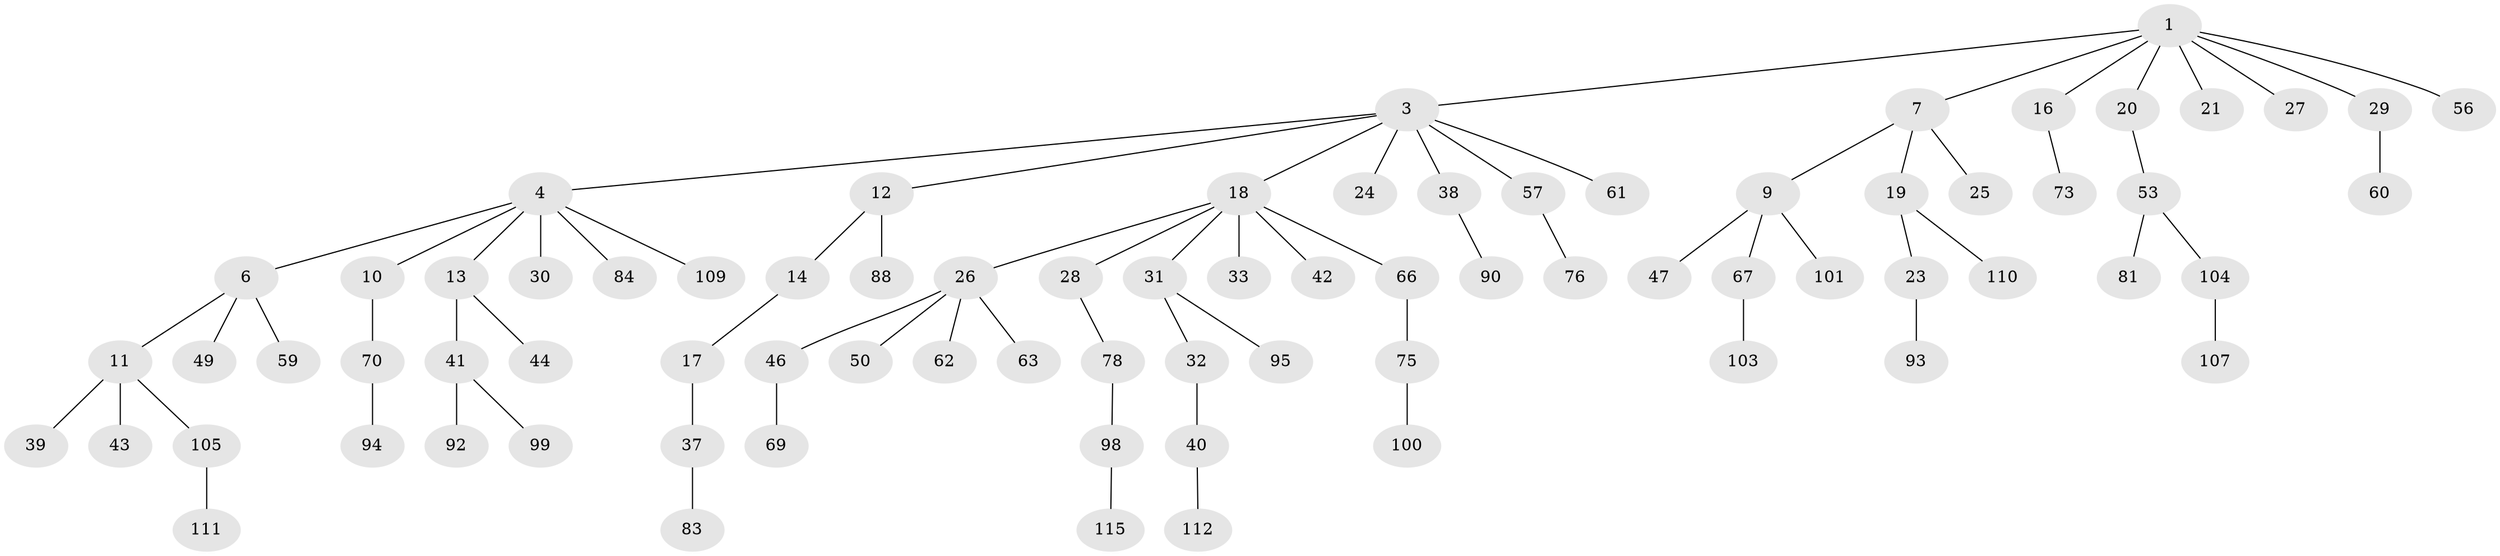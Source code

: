 // Generated by graph-tools (version 1.1) at 2025/52/02/27/25 19:52:12]
// undirected, 78 vertices, 77 edges
graph export_dot {
graph [start="1"]
  node [color=gray90,style=filled];
  1 [super="+2"];
  3 [super="+5"];
  4 [super="+8"];
  6 [super="+34"];
  7 [super="+80"];
  9 [super="+86"];
  10 [super="+89"];
  11 [super="+51"];
  12;
  13;
  14 [super="+15"];
  16 [super="+64"];
  17;
  18 [super="+22"];
  19 [super="+55"];
  20 [super="+77"];
  21;
  23 [super="+45"];
  24 [super="+35"];
  25;
  26 [super="+48"];
  27 [super="+58"];
  28 [super="+82"];
  29 [super="+36"];
  30;
  31 [super="+79"];
  32;
  33;
  37 [super="+96"];
  38;
  39;
  40 [super="+91"];
  41 [super="+65"];
  42 [super="+54"];
  43;
  44 [super="+52"];
  46 [super="+74"];
  47 [super="+68"];
  49 [super="+71"];
  50;
  53;
  56;
  57 [super="+72"];
  59;
  60;
  61;
  62;
  63 [super="+97"];
  66;
  67;
  69 [super="+102"];
  70 [super="+87"];
  73;
  75 [super="+106"];
  76;
  78;
  81 [super="+113"];
  83 [super="+85"];
  84;
  88;
  90;
  92;
  93 [super="+108"];
  94;
  95;
  98 [super="+114"];
  99;
  100;
  101;
  103;
  104;
  105;
  107;
  109 [super="+116"];
  110;
  111;
  112;
  115;
  1 -- 3;
  1 -- 7;
  1 -- 20;
  1 -- 27;
  1 -- 56;
  1 -- 16;
  1 -- 21;
  1 -- 29;
  3 -- 4;
  3 -- 18;
  3 -- 38;
  3 -- 24;
  3 -- 57;
  3 -- 12;
  3 -- 61;
  4 -- 6;
  4 -- 10;
  4 -- 13;
  4 -- 30;
  4 -- 109;
  4 -- 84;
  6 -- 11;
  6 -- 59;
  6 -- 49;
  7 -- 9;
  7 -- 19;
  7 -- 25;
  9 -- 47;
  9 -- 67;
  9 -- 101;
  10 -- 70;
  11 -- 39;
  11 -- 43;
  11 -- 105;
  12 -- 14;
  12 -- 88;
  13 -- 41;
  13 -- 44;
  14 -- 17;
  16 -- 73;
  17 -- 37;
  18 -- 26;
  18 -- 33;
  18 -- 66;
  18 -- 42;
  18 -- 28;
  18 -- 31;
  19 -- 23;
  19 -- 110;
  20 -- 53;
  23 -- 93;
  26 -- 46;
  26 -- 62;
  26 -- 50;
  26 -- 63;
  28 -- 78;
  29 -- 60;
  31 -- 32;
  31 -- 95;
  32 -- 40;
  37 -- 83;
  38 -- 90;
  40 -- 112;
  41 -- 92;
  41 -- 99;
  46 -- 69;
  53 -- 81;
  53 -- 104;
  57 -- 76;
  66 -- 75;
  67 -- 103;
  70 -- 94;
  75 -- 100;
  78 -- 98;
  98 -- 115;
  104 -- 107;
  105 -- 111;
}
